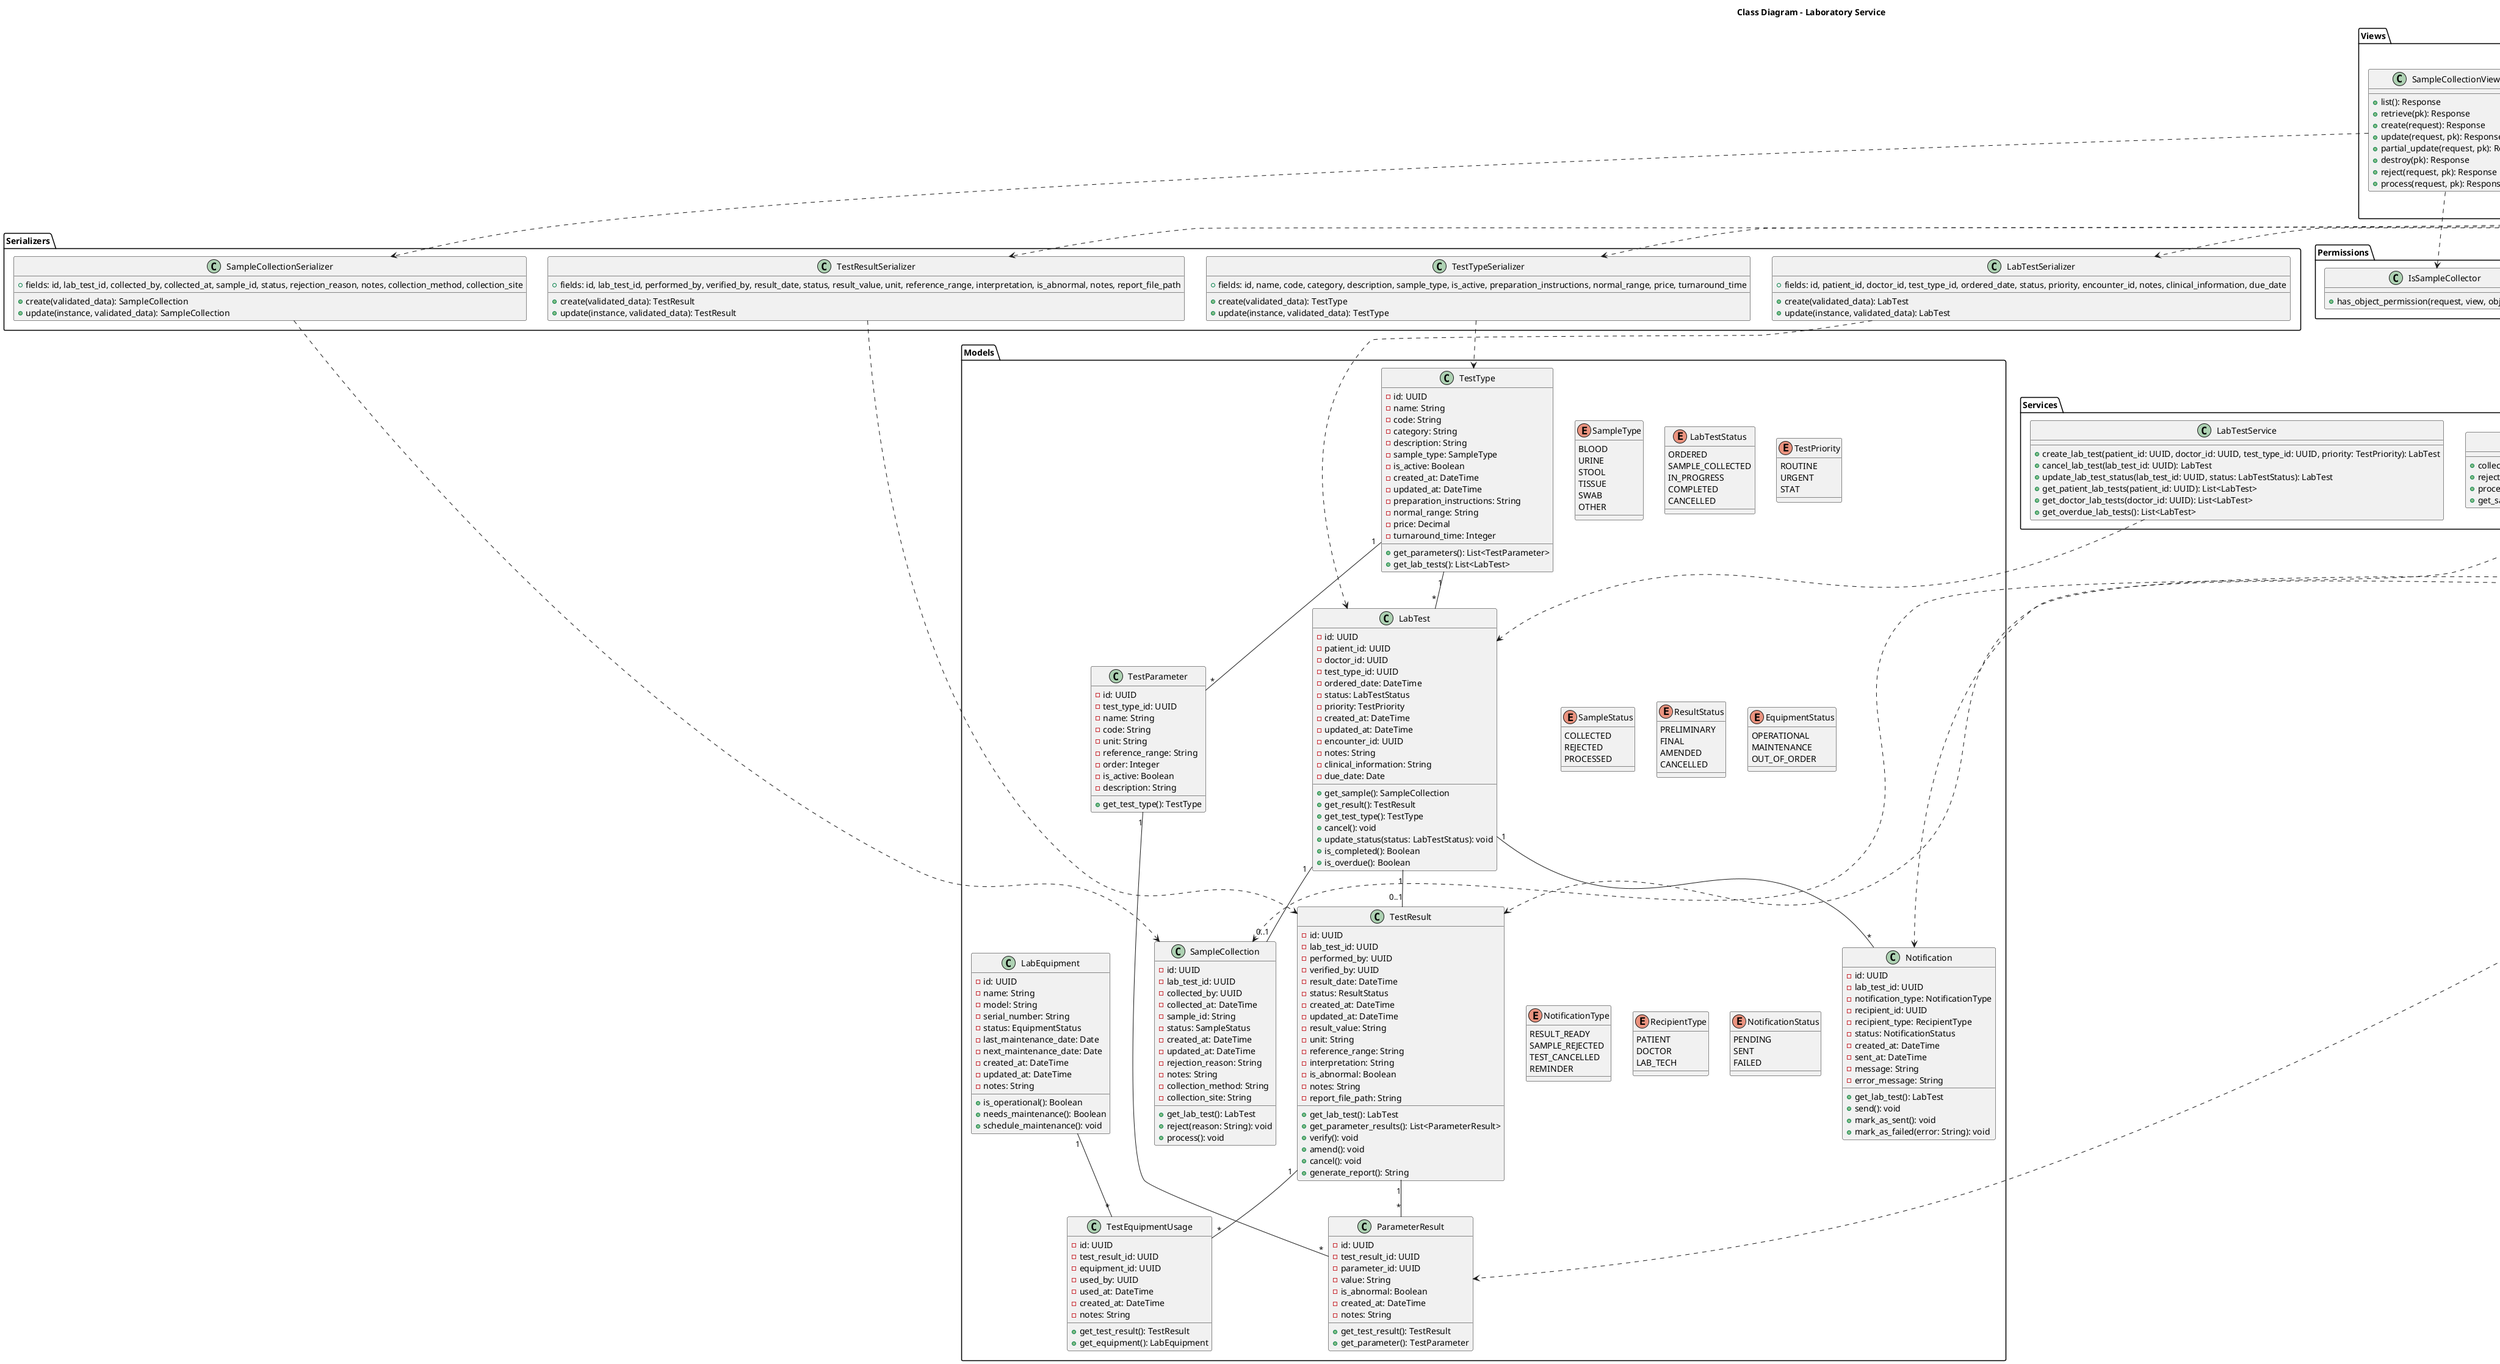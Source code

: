 @startuml
title Class Diagram - Laboratory Service

package "Models" {
  class TestType {
    - id: UUID
    - name: String
    - code: String
    - category: String
    - description: String
    - sample_type: SampleType
    - is_active: Boolean
    - created_at: DateTime
    - updated_at: DateTime
    - preparation_instructions: String
    - normal_range: String
    - price: Decimal
    - turnaround_time: Integer
    + get_parameters(): List<TestParameter>
    + get_lab_tests(): List<LabTest>
  }

  class LabTest {
    - id: UUID
    - patient_id: UUID
    - doctor_id: UUID
    - test_type_id: UUID
    - ordered_date: DateTime
    - status: LabTestStatus
    - priority: TestPriority
    - created_at: DateTime
    - updated_at: DateTime
    - encounter_id: UUID
    - notes: String
    - clinical_information: String
    - due_date: Date
    + get_sample(): SampleCollection
    + get_result(): TestResult
    + get_test_type(): TestType
    + cancel(): void
    + update_status(status: LabTestStatus): void
    + is_completed(): Boolean
    + is_overdue(): Boolean
  }

  class SampleCollection {
    - id: UUID
    - lab_test_id: UUID
    - collected_by: UUID
    - collected_at: DateTime
    - sample_id: String
    - status: SampleStatus
    - created_at: DateTime
    - updated_at: DateTime
    - rejection_reason: String
    - notes: String
    - collection_method: String
    - collection_site: String
    + get_lab_test(): LabTest
    + reject(reason: String): void
    + process(): void
  }

  class TestResult {
    - id: UUID
    - lab_test_id: UUID
    - performed_by: UUID
    - verified_by: UUID
    - result_date: DateTime
    - status: ResultStatus
    - created_at: DateTime
    - updated_at: DateTime
    - result_value: String
    - unit: String
    - reference_range: String
    - interpretation: String
    - is_abnormal: Boolean
    - notes: String
    - report_file_path: String
    + get_lab_test(): LabTest
    + get_parameter_results(): List<ParameterResult>
    + verify(): void
    + amend(): void
    + cancel(): void
    + generate_report(): String
  }

  class TestParameter {
    - id: UUID
    - test_type_id: UUID
    - name: String
    - code: String
    - unit: String
    - reference_range: String
    - order: Integer
    - is_active: Boolean
    - description: String
    + get_test_type(): TestType
  }

  class ParameterResult {
    - id: UUID
    - test_result_id: UUID
    - parameter_id: UUID
    - value: String
    - is_abnormal: Boolean
    - created_at: DateTime
    - notes: String
    + get_test_result(): TestResult
    + get_parameter(): TestParameter
  }

  class LabEquipment {
    - id: UUID
    - name: String
    - model: String
    - serial_number: String
    - status: EquipmentStatus
    - last_maintenance_date: Date
    - next_maintenance_date: Date
    - created_at: DateTime
    - updated_at: DateTime
    - notes: String
    + is_operational(): Boolean
    + needs_maintenance(): Boolean
    + schedule_maintenance(): void
  }

  class TestEquipmentUsage {
    - id: UUID
    - test_result_id: UUID
    - equipment_id: UUID
    - used_by: UUID
    - used_at: DateTime
    - created_at: DateTime
    - notes: String
    + get_test_result(): TestResult
    + get_equipment(): LabEquipment
  }

  class Notification {
    - id: UUID
    - lab_test_id: UUID
    - notification_type: NotificationType
    - recipient_id: UUID
    - recipient_type: RecipientType
    - status: NotificationStatus
    - created_at: DateTime
    - sent_at: DateTime
    - message: String
    - error_message: String
    + get_lab_test(): LabTest
    + send(): void
    + mark_as_sent(): void
    + mark_as_failed(error: String): void
  }

  enum SampleType {
    BLOOD
    URINE
    STOOL
    TISSUE
    SWAB
    OTHER
  }

  enum LabTestStatus {
    ORDERED
    SAMPLE_COLLECTED
    IN_PROGRESS
    COMPLETED
    CANCELLED
  }

  enum TestPriority {
    ROUTINE
    URGENT
    STAT
  }

  enum SampleStatus {
    COLLECTED
    REJECTED
    PROCESSED
  }

  enum ResultStatus {
    PRELIMINARY
    FINAL
    AMENDED
    CANCELLED
  }

  enum EquipmentStatus {
    OPERATIONAL
    MAINTENANCE
    OUT_OF_ORDER
  }

  enum NotificationType {
    RESULT_READY
    SAMPLE_REJECTED
    TEST_CANCELLED
    REMINDER
  }

  enum RecipientType {
    PATIENT
    DOCTOR
    LAB_TECH
  }

  enum NotificationStatus {
    PENDING
    SENT
    FAILED
  }
}

package "Serializers" {
  class TestTypeSerializer {
    + fields: id, name, code, category, description, sample_type, is_active, preparation_instructions, normal_range, price, turnaround_time
    + create(validated_data): TestType
    + update(instance, validated_data): TestType
  }

  class LabTestSerializer {
    + fields: id, patient_id, doctor_id, test_type_id, ordered_date, status, priority, encounter_id, notes, clinical_information, due_date
    + create(validated_data): LabTest
    + update(instance, validated_data): LabTest
  }

  class SampleCollectionSerializer {
    + fields: id, lab_test_id, collected_by, collected_at, sample_id, status, rejection_reason, notes, collection_method, collection_site
    + create(validated_data): SampleCollection
    + update(instance, validated_data): SampleCollection
  }

  class TestResultSerializer {
    + fields: id, lab_test_id, performed_by, verified_by, result_date, status, result_value, unit, reference_range, interpretation, is_abnormal, notes, report_file_path
    + create(validated_data): TestResult
    + update(instance, validated_data): TestResult
  }
}

package "Views" {
  class TestTypeViewSet {
    + list(): Response
    + retrieve(pk): Response
    + create(request): Response
    + update(request, pk): Response
    + partial_update(request, pk): Response
    + destroy(pk): Response
    + get_parameters(request, pk): Response
  }

  class LabTestViewSet {
    + list(): Response
    + retrieve(pk): Response
    + create(request): Response
    + update(request, pk): Response
    + partial_update(request, pk): Response
    + destroy(pk): Response
    + cancel(request, pk): Response
    + update_status(request, pk): Response
    + get_sample(request, pk): Response
    + get_result(request, pk): Response
  }

  class SampleCollectionViewSet {
    + list(): Response
    + retrieve(pk): Response
    + create(request): Response
    + update(request, pk): Response
    + partial_update(request, pk): Response
    + destroy(pk): Response
    + reject(request, pk): Response
    + process(request, pk): Response
  }

  class TestResultViewSet {
    + list(): Response
    + retrieve(pk): Response
    + create(request): Response
    + update(request, pk): Response
    + partial_update(request, pk): Response
    + destroy(pk): Response
    + verify(request, pk): Response
    + amend(request, pk): Response
    + cancel(request, pk): Response
    + generate_report(request, pk): Response
    + get_parameter_results(request, pk): Response
  }
}

package "Services" {
  class LabTestService {
    + create_lab_test(patient_id: UUID, doctor_id: UUID, test_type_id: UUID, priority: TestPriority): LabTest
    + cancel_lab_test(lab_test_id: UUID): LabTest
    + update_lab_test_status(lab_test_id: UUID, status: LabTestStatus): LabTest
    + get_patient_lab_tests(patient_id: UUID): List<LabTest>
    + get_doctor_lab_tests(doctor_id: UUID): List<LabTest>
    + get_overdue_lab_tests(): List<LabTest>
  }

  class SampleService {
    + collect_sample(lab_test_id: UUID, collected_by: UUID, sample_id: String): SampleCollection
    + reject_sample(sample_id: UUID, reason: String): SampleCollection
    + process_sample(sample_id: UUID): SampleCollection
    + get_samples_by_status(status: SampleStatus): List<SampleCollection>
  }

  class ResultService {
    + create_test_result(lab_test_id: UUID, performed_by: UUID, parameter_results: List<Dict>): TestResult
    + verify_test_result(result_id: UUID, verified_by: UUID): TestResult
    + amend_test_result(result_id: UUID, performed_by: UUID, parameter_results: List<Dict>): TestResult
    + generate_report(result_id: UUID): String
    + get_abnormal_results(): List<TestResult>
  }

  class NotificationService {
    + notify_result_ready(lab_test_id: UUID): void
    + notify_sample_rejected(sample_id: UUID): void
    + notify_test_cancelled(lab_test_id: UUID): void
    + send_reminder(lab_test_id: UUID): void
  }
}

package "Permissions" {
  class IsLabTech {
    + has_permission(request, view): Boolean
  }

  class IsDoctor {
    + has_permission(request, view): Boolean
  }

  class IsPatient {
    + has_permission(request, view): Boolean
  }

  class IsLabTestOwner {
    + has_object_permission(request, view, obj): Boolean
  }

  class IsSampleCollector {
    + has_object_permission(request, view, obj): Boolean
  }

  class IsResultPerformer {
    + has_object_permission(request, view, obj): Boolean
  }
}

' Relationships
TestType "1" -- "*" TestParameter
TestType "1" -- "*" LabTest
LabTest "1" -- "0..1" SampleCollection
LabTest "1" -- "0..1" TestResult
TestResult "1" -- "*" ParameterResult
TestParameter "1" -- "*" ParameterResult
TestResult "1" -- "*" TestEquipmentUsage
LabEquipment "1" -- "*" TestEquipmentUsage
LabTest "1" -- "*" Notification

TestTypeSerializer ..> TestType
LabTestSerializer ..> LabTest
SampleCollectionSerializer ..> SampleCollection
TestResultSerializer ..> TestResult

TestTypeViewSet ..> TestTypeSerializer
LabTestViewSet ..> LabTestSerializer
SampleCollectionViewSet ..> SampleCollectionSerializer
TestResultViewSet ..> TestResultSerializer

LabTestService ..> LabTest
SampleService ..> SampleCollection
ResultService ..> TestResult
ResultService ..> ParameterResult
NotificationService ..> Notification

TestTypeViewSet ..> IsLabTech
LabTestViewSet ..> IsDoctor
LabTestViewSet ..> IsLabTech
LabTestViewSet ..> IsLabTestOwner
SampleCollectionViewSet ..> IsLabTech
SampleCollectionViewSet ..> IsSampleCollector
TestResultViewSet ..> IsLabTech
TestResultViewSet ..> IsResultPerformer

@enduml
